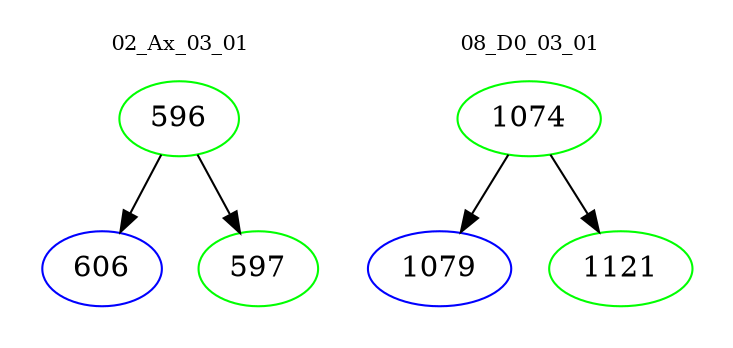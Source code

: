 digraph{
subgraph cluster_0 {
color = white
label = "02_Ax_03_01";
fontsize=10;
T0_596 [label="596", color="green"]
T0_596 -> T0_606 [color="black"]
T0_606 [label="606", color="blue"]
T0_596 -> T0_597 [color="black"]
T0_597 [label="597", color="green"]
}
subgraph cluster_1 {
color = white
label = "08_D0_03_01";
fontsize=10;
T1_1074 [label="1074", color="green"]
T1_1074 -> T1_1079 [color="black"]
T1_1079 [label="1079", color="blue"]
T1_1074 -> T1_1121 [color="black"]
T1_1121 [label="1121", color="green"]
}
}
